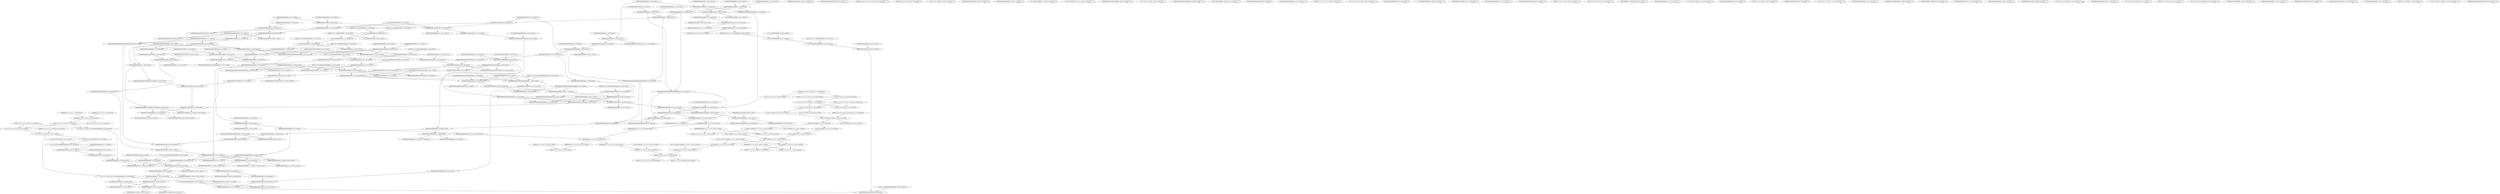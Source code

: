 digraph G {
    "000000000000000000000000000000_15-45:15-LEN:30" -> "0000000000000000000_28-46:633-LEN:19";
    "000000000000000000000000000000_15-45:15-LEN:30" -> "0000000000000000000000_28-50:15-LEN:22";
    "0000000000000001000_16-34:11-LEN:19" -> "0000000000000001000_16-34:11-LEN:19";
    "0000000000000000000000_6-28:11-LEN:22" -> "0000000000000000000000_6-28:11-LEN:22";
    "00000011111111111111110110101_3-32:13-LEN:29" -> "00000011111111111111110110101_3-32:13-LEN:29";
    "1111111000000000000_8-26:340-LEN:19" -> "1111110000000000000_9-28:11-LEN:19";
    "1111111000000000000_8-26:340-LEN:19" -> "1111110000000000000_9-27:366-LEN:19";
    "1100000000000000000_13-31:447-LEN:19" -> "1000000000000000000_14-32:471-LEN:19";
    "11111111111101111110_10-29:129-LEN:20" -> "11111111110111111010011_12-34:161-LEN:23";
    "0000000000000000111_36-54:200-LEN:19" -> "0000000000000001111000_37-58:233-LEN:22";
    "0000000000000000111_36-54:200-LEN:19" -> "0000000000000001110_37-56:12-LEN:19";
    "0000011101111111110_37-56:11-LEN:19" -> "0000011101111111110_37-56:11-LEN:19";
    "1111111111111010101_13-32:11-LEN:19" -> "1111111111111010101_13-32:11-LEN:19";
    "000000000000100000000_20-40:11-LEN:21" -> "000000000000100000000_20-40:11-LEN:21";
    "0000000000000000001_32-50:256-LEN:19" -> "000000000000000001011110000_33-59:25-LEN:27";
    "0000000000000000001_32-50:256-LEN:19" -> "000000000000000001111110000_33-59:215-LEN:27";
    "0000000000000000001_32-50:256-LEN:19" -> "00000000000000000111110_33-56:13-LEN:23";
    "00000000000000000000_20-40:11-LEN:20" -> "00000000000000000000_20-40:11-LEN:20";
    "0000000000000000000_11-29:935-LEN:19" -> "000000000000000000100_12-32:219-LEN:21";
    "0000000000000000000_11-29:935-LEN:19" -> "0000000000000000000_12-30:737-LEN:19";
    "0000000000000000000_11-29:935-LEN:19" -> "000000000000000000000000000000000000_12-48:22-LEN:36";
    "0000000000000001111000_37-58:233-LEN:22" -> "0000000000011110000_41-59:154-LEN:19";
    "0000000000000001111000_37-58:233-LEN:22" -> "0000000000011110001_41-59:47-LEN:19";
    "00000001111111111111111_2-24:143-LEN:23" -> "00111111111111111101_7-27:11-LEN:20";
    "00000001111111111111111_2-24:143-LEN:23" -> "001111111111111111101_7-27:164-LEN:21";
    "0000000000000000000_29-47:653-LEN:19" -> "0000000000000000000_30-48:711-LEN:19";
    "0000000000000000000_4-22:588-LEN:19" -> "000000000000000000000000000000000000_5-41:23-LEN:36";
    "0000000000000000000_4-22:588-LEN:19" -> "0000000000000000000_5-23:985-LEN:19";
    "11111111110111111010011_12-34:161-LEN:23" -> "1111101111110100110_17-35:12-LEN:19";
    "11111111110111111010011_12-34:161-LEN:23" -> "1111101111110100111_17-35:161-LEN:19";
    "00000000000100000000_29-49:12-LEN:20" -> "00000000010000000000_32-51:223-LEN:20";
    "0001000011010111111100000000000_19-49:57-LEN:31" -> "1111111000000000000_32-50:75-LEN:19";
    "0000000000000000000_17-35:1233-LEN:19" -> "0000000000000000000_18-36:1225-LEN:19";
    "0000000000000000000_17-35:1233-LEN:19" -> "00000000000000000000000_18-41:19-LEN:23";
    "1101001111000001111_27-45:142-LEN:19" -> "10100111100000111111_28-47:140-LEN:20";
    "1101001111000001111_27-45:142-LEN:19" -> "101001111000001111111111111_28-55:13-LEN:27";
    "1000000000000000000_4-23:13-LEN:19" -> "0000000000000000000_5-24:35-LEN:19";
    "1111111111101101011111000000000000000_15-51:48-LEN:37" -> "111000000000000000111_34-54:60-LEN:21";
    "1111111111101101011111000000000000000_15-51:48-LEN:37" -> "111000000000000000000_34-54:15-LEN:21";
    "0000000000000000000000_7-29:29-LEN:22" -> "0000000000000000000000_11-33:15-LEN:22";
    "0000000000000000000000_7-29:29-LEN:22" -> "000000000000000000100_11-32:11-LEN:21";
    "00000000000000000010000_4-26:142-LEN:23" -> "0000000000000100001_9-28:12-LEN:19";
    "00000000000000000010000_4-26:142-LEN:23" -> "0000000000000100001_9-27:134-LEN:19";
    "1111111000000000000_32-50:75-LEN:19" -> "11111100000000000000001_33-55:105-LEN:23";
    "1000000000000000100_14-32:14-LEN:19" -> "00000000000000010000000_15-37:219-LEN:23";
    "0000000000000000000_27-45:636-LEN:19" -> "0000000000000000000_28-46:633-LEN:19";
    "0000000000000000000_27-45:636-LEN:19" -> "0000000000000000000000_28-50:15-LEN:22";
    "11110100110000001111_25-45:11-LEN:20" -> "11110100110000001111_25-45:11-LEN:20";
    "1000001111111000000000000_1-26:22-LEN:25" -> "1111110000000000000_9-28:11-LEN:19";
    "1000001111111000000000000_1-26:22-LEN:25" -> "1111110000000000000_9-27:366-LEN:19";
    "1000000001101000000_30-48:240-LEN:19" -> "0000000011010000000_31-49:252-LEN:19";
    "1010000000000000000_30-48:177-LEN:19" -> "0100000000000000000_31-49:188-LEN:19";
    "000000000000000000000000000000000000_5-41:23-LEN:36" -> "0000000000000000000_24-42:660-LEN:19";
    "000000000000000000000000000000000000_5-41:23-LEN:36" -> "000000000000000000111_24-44:190-LEN:21";
    "0000000000000000000_19-38:11-LEN:19" -> "0000000000000000000000000000_21-49:19-LEN:28";
    "0000000000000000000_19-38:11-LEN:19" -> "0000000000000000001101000000_21-48:15-LEN:28";
    "0000000000000000000_19-38:11-LEN:19" -> "0000000000000000000_21-39:1106-LEN:19";
    "000000000000000000100_12-32:219-LEN:21" -> "00000000000000010000000_15-37:219-LEN:23";
    "111010011000000111111111_26-50:12-LEN:24" -> "111010011000000111111111_26-50:12-LEN:24";
    "0000000000001000011010_10-31:106-LEN:22" -> "00000000100001101011111_14-36:80-LEN:23";
    "0000000000001000011010_10-31:106-LEN:22" -> "0000000010000110101111_14-36:13-LEN:22";
    "11111111111111110110_10-29:151-LEN:20" -> "111111111111110110101_12-32:157-LEN:21";
    "0000000000000100000000000_16-40:11-LEN:25" -> "0000000000000100000000000_16-40:11-LEN:25";
    "1000000000000000000000_1-24:19-LEN:22" -> "00000000000000000000000_5-29:53-LEN:23";
    "0000100000000110100_26-44:211-LEN:19" -> "00010000000011010000000001110_27-56:14-LEN:29";
    "0000100000000110100_26-44:211-LEN:19" -> "000100000000110100000_27-47:214-LEN:21";
    "0000000000000000000_20-38:1279-LEN:19" -> "0000000000000000000000000000_21-49:19-LEN:28";
    "0000000000000000000_20-38:1279-LEN:19" -> "0000000000000000001101000000_21-48:15-LEN:28";
    "0000000000000000000_20-38:1279-LEN:19" -> "0000000000000000000_21-39:1106-LEN:19";
    "11111000000000000000000_10-33:15-LEN:23" -> "0000000000000000000000000_15-40:38-LEN:25";
    "0000000000000000000_2-21:29-LEN:19" -> "0000000000000000000_4-22:588-LEN:19";
    "0000000000000000000_2-21:29-LEN:19" -> "00000000000000000010000_4-26:142-LEN:23";
    "0000000000000000000_2-21:29-LEN:19" -> "00000000000000000000000000000_4-33:19-LEN:29";
    "0000000000000000000_10-28:1028-LEN:19" -> "0000000000000000000_11-29:935-LEN:19";
    "0000000000000000000_10-28:1028-LEN:19" -> "0000000000000000000000_11-33:59-LEN:22";
    "0000000000000000000_10-28:1028-LEN:19" -> "0000000000000000001_11-30:62-LEN:19";
    "000000000000000000100000000_23-49:221-LEN:27" -> "00000000010000000000_32-51:223-LEN:20";
    "00000000000000000000000000000000_17-49:30-LEN:32" -> "000000000000000000111_31-52:11-LEN:21";
    "00000000000000000000000000000000_17-49:30-LEN:32" -> "0000000000000000000000_31-53:15-LEN:22";
    "0000000000000000000_4-23:16-LEN:19" -> "000000000000000000000000_5-29:32-LEN:24";
    "11111111011010100000_17-37:11-LEN:20" -> "1111110110101000000000000000_20-47:150-LEN:28";
    "00000000000000000000000_5-28:118-LEN:23" -> "0000000000000000000_10-29:107-LEN:19";
    "00000000000000000000000_5-28:118-LEN:23" -> "0000000000000000001_10-30:12-LEN:19";
    "0000000011111111111_1-19:53-LEN:19" -> "00000001111111111111111_2-24:143-LEN:23";
    "0100000000000000001_37-55:11-LEN:19" -> "1000000000000000010_38-56:123-LEN:19";
    "0000000000000000000_1-20:18-LEN:19" -> "0000000000000000000_2-21:29-LEN:19";
    "0000000000000000001_34-52:219-LEN:19" -> "000000000000000001110000_35-59:14-LEN:24";
    "0000000000000000001_34-52:219-LEN:19" -> "0000000000000000011_35-53:204-LEN:19";
    "11000000000000000000_13-33:38-LEN:20" -> "00000000000000000000000_15-38:96-LEN:23";
    "111000000000000000111_34-54:60-LEN:21" -> "0000000000000001111000_37-58:233-LEN:22";
    "111000000000000000111_34-54:60-LEN:21" -> "0000000000000001110_37-56:12-LEN:19";
    "00000000000000000000000000000_4-33:19-LEN:29" -> "0000000000000000000000000_15-40:38-LEN:25";
    "0001111000001111111_30-48:11-LEN:19" -> "0011110000011111111_31-49:157-LEN:19";
    "01111000001111111111111_32-55:13-LEN:23" -> "0000011111111111110000_37-59:13-LEN:22";
    "01111000001111111111111_32-55:13-LEN:23" -> "0000011111111111111_37-56:11-LEN:19";
    "1111111101111101001_14-33:11-LEN:19" -> "1111111101111101001_14-33:11-LEN:19";
    "000000000001000000000000000_3-29:19-LEN:27" -> "000000000001000000000000000_3-29:19-LEN:27";
    "00000000000000000000_13-33:60-LEN:20" -> "00000000000000000000000_15-38:96-LEN:23";
    "11111101101000000000000000000_20-49:16-LEN:29" -> "0000000000000000000_31-50:28-LEN:19";
    "0000000000000000000000000000_5-33:17-LEN:28" -> "0000000000000000000_16-34:1168-LEN:19";
    "0000000000000000000000000000_5-33:17-LEN:28" -> "000000000000000000000_16-37:12-LEN:21";
    "0000000000000000000000000000_5-33:17-LEN:28" -> "0000000000000000001000000000_16-43:14-LEN:28";
    "1000000000000000000_1-20:28-LEN:19" -> "0000000000000000000_2-21:51-LEN:19";
    "0000000000000000000_2-21:51-LEN:19" -> "000000000000000000100001101011111_3-36:22-LEN:33";
    "0000000000000000000_2-21:51-LEN:19" -> "00000000000000000000_3-23:59-LEN:20";
    "11111000000000000000000_10-33:13-LEN:23" -> "0000000000000000000000000000_15-43:22-LEN:28";
    "0001100000000000111000_36-58:11-LEN:22" -> "0001100000000000111000_36-58:11-LEN:22";
    "0000000000000000000000_15-38:12-LEN:22" -> "000000000000000000000_20-41:84-LEN:21";
    "1000000000000000000_4-23:13-LEN:19" -> "00000000000000000000_5-25:30-LEN:20";
    "1101000000000000000_29-47:14-LEN:19" -> "1010000000000000000_30-48:177-LEN:19";
    "1111100000000000000_10-28:402-LEN:19" -> "1111000000000000000000_11-33:24-LEN:22";
    "1111100000000000000_10-28:402-LEN:19" -> "1111000000000000000_11-29:403-LEN:19";
    "0000011111111111110111111010011_3-34:16-LEN:31" -> "1111101111110100110_17-35:12-LEN:19";
    "0000011111111111110111111010011_3-34:16-LEN:31" -> "1111101111110100111_17-35:161-LEN:19";
    "1000000000000000000_32-50:204-LEN:19" -> "000000000000000000111110000_33-59:56-LEN:27";
    "1000000000000000000_32-50:204-LEN:19" -> "0000000000000000000_33-51:618-LEN:19";
    "0000000000000000000_16-34:1168-LEN:19" -> "0000000000000000000_17-35:1233-LEN:19";
    "0000000000000000000_16-34:1168-LEN:19" -> "00000000000000000000000000000000_17-49:30-LEN:32";
    "0000000000000000000000000_5-30:24-LEN:25" -> "00000000000000000000_13-33:60-LEN:20";
    "0000000000000000000000000_5-30:24-LEN:25" -> "0000000000000000000_13-31:703-LEN:19";
    "0000000000000000000000_11-33:59-LEN:22" -> "00000000000000000000000_15-38:97-LEN:23";
    "1000000000000000000_5-23:12-LEN:19" -> "000000000000000000000000000000000000_6-42:21-LEN:36";
    "1000000000000000000_5-23:12-LEN:19" -> "0000000000000000000_6-24:982-LEN:19";
    "00000000100001101011111_14-36:80-LEN:23" -> "0001000011010111111100000000000_19-49:57-LEN:31";
    "00000000100001101011111_14-36:80-LEN:23" -> "0001000011010111110_19-37:18-LEN:19";
    "000000000000000000000_2-23:13-LEN:21" -> "00000000000000000000_5-25:30-LEN:20";
    "1100111100000111111_29-47:15-LEN:19" -> "1001111000001111111_30-48:155-LEN:19";
    "0000000000000000000_9-29:11-LEN:19" -> "0000000000000000000_9-29:11-LEN:19";
    "0000000000000000000_31-49:726-LEN:19" -> "0000000000000000001_32-50:256-LEN:19";
    "0000000000000000000_31-49:726-LEN:19" -> "0000000000000000000_32-51:11-LEN:19";
    "0000000000000000000_31-49:726-LEN:19" -> "000000000000000000111110000_32-59:19-LEN:27";
    "0000000000000000000_31-49:726-LEN:19" -> "0000000000000000000_32-50:464-LEN:19";
    "11111111111011010100000_15-37:129-LEN:23" -> "1111110110101000000000000000_20-47:150-LEN:28";
    "0000000000000000000000000_15-40:38-LEN:25" -> "000000000000000000100000000_23-49:221-LEN:27";
    "0000000000000000000000000_15-40:38-LEN:25" -> "0000000000000000000_23-41:853-LEN:19";
    "00000000000000000000000_3-26:17-LEN:23" -> "00000000000000000000_9-29:19-LEN:20";
    "00000000000000000000000_3-26:17-LEN:23" -> "000000000000000000100_9-29:17-LEN:21";
    "00000000000000000000000_3-26:17-LEN:23" -> "0000000000000000000_9-27:1036-LEN:19";
    "000000000000000000000_20-41:84-LEN:21" -> "000000000000000000111_23-44:12-LEN:21";
    "000000000000000000000_20-41:84-LEN:21" -> "000000000000000000000000_23-47:59-LEN:24";
    "0000000000000000000_22-41:70-LEN:19" -> "00000000000000000011111111_23-49:16-LEN:26";
    "0000000000000000000_22-41:70-LEN:19" -> "00000000000000000000000000_23-49:50-LEN:26";
    "0000000000000000000_18-36:1225-LEN:19" -> "00000000000000000010_19-38:12-LEN:20";
    "0000000000000000000_18-36:1225-LEN:19" -> "0000000000000000000_19-37:1175-LEN:19";
    "000000000000001000000_15-37:11-LEN:21" -> "000000000000001000000_15-37:11-LEN:21";
    "1000000011111111111_1-19:25-LEN:19" -> "00000001111111111111111_2-24:143-LEN:23";
    "0000011111111111111110_4-26:11-LEN:22" -> "0000011111111111111110_4-26:11-LEN:22";
    "0000000000000000000_28-46:633-LEN:19" -> "0000000000000000000_29-47:653-LEN:19";
    "1111111111111110110101_10-32:11-LEN:22" -> "1111111111111110110101_10-32:11-LEN:22";
    "0000000000000000000_10-29:107-LEN:19" -> "00000000000000000010000000_11-37:37-LEN:26";
    "0000000000000000000_10-29:107-LEN:19" -> "0000000000000000000000_11-33:68-LEN:22";
    "0000000011010000000_31-49:252-LEN:19" -> "0000000110100000001111110000_32-59:21-LEN:28";
    "0000000011010000000_31-49:252-LEN:19" -> "0000000110100000000001_32-53:245-LEN:22";
    "1000000000000000000_4-23:12-LEN:19" -> "000000000000000000000000_5-29:32-LEN:24";
    "0000000000000000000_24-42:660-LEN:19" -> "00000000000000000000000000_25-51:11-LEN:26";
    "0000000000000000000_24-42:660-LEN:19" -> "0000000000000000000_25-43:658-LEN:19";
    "0001000000000000000_3-21:13-LEN:19" -> "0001000000000000000_3-21:13-LEN:19";
    "100000111111100000000000_1-25:19-LEN:24" -> "1111111000000000000_8-26:340-LEN:19";
    "0000001000000000000000000_5-29:13-LEN:25" -> "000000000000000000100_12-32:219-LEN:21";
    "0000001000000000000000000_5-29:13-LEN:25" -> "0000000000000000000_12-30:737-LEN:19";
    "0000001000000000000000000_5-29:13-LEN:25" -> "000000000000000000000000000000000000_12-48:22-LEN:36";
    "00000000000000010000000_15-37:219-LEN:23" -> "0000000000100000000_20-38:246-LEN:19";
    "1111100000000000000010_34-56:12-LEN:22" -> "1111100000000000000010_34-56:12-LEN:22";
    "1000000000000000000_1-19:155-LEN:19" -> "00000000000000000000_2-21:440-LEN:20";
    "00000000000000000000_3-23:15-LEN:20" -> "0000000000000000000_5-24:35-LEN:19";
    "0000000000000000000000_27-49:36-LEN:22" -> "00000000000000000011111100_31-57:20-LEN:26";
    "0000000000000000000000_27-49:36-LEN:22" -> "000000000000000000000_31-52:19-LEN:21";
    "100000011111111111111011111_1-27:138-LEN:27" -> "11111111111101111110_10-29:129-LEN:20";
    "100000011111111111111011111_1-27:138-LEN:27" -> "11111111111101111111_10-30:20-LEN:20";
    "1110000000000000000_12-30:439-LEN:19" -> "1100000000000000000_13-31:447-LEN:19";
    "1110000000000000000_12-30:439-LEN:19" -> "11000000000000000000_13-33:38-LEN:20";
    "000000000000000000000000_3-27:21-LEN:24" -> "0000000000000000000_10-28:1028-LEN:19";
    "000000000000000000000000_3-27:21-LEN:24" -> "000000000000000000000000000000000000_10-46:22-LEN:36";
    "0000000000000000000_30-48:711-LEN:19" -> "0000000000000000000_31-49:726-LEN:19";
    "10000011111110000000000000_1-27:24-LEN:26" -> "1111100000000000000_10-28:402-LEN:19";
    "0000000000000000000_26-44:661-LEN:19" -> "0000000000000000000_27-45:636-LEN:19";
    "0000000000000000000_26-44:661-LEN:19" -> "0000000000000000000000_27-49:36-LEN:22";
    "0000000000000000000_13-31:703-LEN:19" -> "0000000000000000000_14-32:691-LEN:19";
    "0000000000000000000_13-31:703-LEN:19" -> "000000000000000000000000000000000_14-47:17-LEN:33";
    "1111110110101000000000000000_20-47:150-LEN:28" -> "1010000000000000000_30-48:177-LEN:19";
    "0000000000000000000_5-23:985-LEN:19" -> "000000000000000000000000000000000000_6-42:21-LEN:36";
    "0000000000000000000_5-23:985-LEN:19" -> "0000000000000000000_6-24:982-LEN:19";
    "0000011111111111110111111010011110_3-37:16-LEN:34" -> "1101111110100111100000111_20-44:152-LEN:25";
    "0000000000000000000_7-25:1031-LEN:19" -> "0000000000000000001000_8-29:17-LEN:22";
    "0000000000000000000_7-25:1031-LEN:19" -> "0000000000000000000_8-26:1048-LEN:19";
    "0000000000000000000_12-30:737-LEN:19" -> "00000000000000000000_13-33:60-LEN:20";
    "0000000000000000000_12-30:737-LEN:19" -> "0000000000000000000_13-31:703-LEN:19";
    "0000000000001000000_19-37:11-LEN:19" -> "0000000000001000000_19-37:11-LEN:19";
    "0000000000000000000_30-49:12-LEN:19" -> "0000000000000000000_31-50:28-LEN:19";
    "0000000000000000000_33-51:618-LEN:19" -> "0000000000000000001_34-52:219-LEN:19";
    "0000000000000000000_33-51:618-LEN:19" -> "0000000000000000000_34-53:11-LEN:19";
    "0000000000000000000_33-51:618-LEN:19" -> "0000000000000000000_34-52:383-LEN:19";
    "0000000000111111111_32-50:145-LEN:19" -> "0000000001111111110111_33-54:13-LEN:22";
    "0000000000111111111_32-50:145-LEN:19" -> "000000000111111111111_33-53:121-LEN:21";
    "000100000000000000000_5-25:12-LEN:21" -> "000100000000000000000_5-25:12-LEN:21";
    "000000000000000000000_35-56:11-LEN:21" -> "000000000000000000000_35-56:11-LEN:21";
    "00001111111000000000000000000_3-32:18-LEN:29" -> "0000000000000000000000000000000000_15-49:18-LEN:34";
    "00001111111000000000000000000_3-32:18-LEN:29" -> "000000000000000000100000000_15-41:14-LEN:27";
    "00001111111000000000000000000_3-32:18-LEN:29" -> "0000000000000000000_15-33:1156-LEN:19";
    "0000001111111111111_36-54:132-LEN:19" -> "0000011111111111111_37-55:283-LEN:19";
    "1111111100000000000_31-49:11-LEN:19" -> "1111111000000000000_32-50:75-LEN:19";
    "000000000000000000000000_23-47:59-LEN:24" -> "0000000000000000000_30-48:711-LEN:19";
    "0000000000000000000_23-41:853-LEN:19" -> "0000000000000000000_24-42:660-LEN:19";
    "0000000000000000000_23-41:853-LEN:19" -> "000000000000000000111_24-44:190-LEN:21";
    "1000001111111100000000000_1-25:258-LEN:25" -> "1111111000000000000_8-26:340-LEN:19";
    "0000000000000000000_19-37:1175-LEN:19" -> "0000000000000000000_20-38:1279-LEN:19";
    "0000000000000000000_19-37:1175-LEN:19" -> "00000000000000000000000000000_20-49:14-LEN:29";
    "0000011111111111111_37-55:283-LEN:19" -> "0000111111111111111110_38-59:85-LEN:22";
    "0000011111111111111_37-55:283-LEN:19" -> "0000111111111111110000_38-59:140-LEN:22";
    "00000000000000000011111111_23-49:16-LEN:26" -> "0000000000111111111_32-50:145-LEN:19";
    "000011111111111110111_4-25:11-LEN:21" -> "000011111111111110111_4-25:11-LEN:21";
    "00000000000000000010000000_11-37:37-LEN:26" -> "0000000000100000000_20-38:246-LEN:19";
    "0000000000000001111_27-45:164-LEN:19" -> "0000000000000011111111_28-49:148-LEN:22";
    "0000000000000001111_27-45:164-LEN:19" -> "000000000000001111111111111_28-55:15-LEN:27";
    "0000000000000000000000000000000000_2-36:27-LEN:34" -> "00000000000000000010_19-38:12-LEN:20";
    "0000000000000000000000000000000000_2-36:27-LEN:34" -> "0000000000000000000_19-37:1175-LEN:19";
    "000000000000000000000000_5-29:32-LEN:24" -> "000000000000000000100_12-32:219-LEN:21";
    "000000000000000000000000_5-29:32-LEN:24" -> "0000000000000000000_12-30:737-LEN:19";
    "000000000000000000000000_5-29:32-LEN:24" -> "000000000000000000000000000000000000_12-48:22-LEN:36";
    "0000000000000000000000000000_15-43:22-LEN:28" -> "0000000000000000000_26-44:661-LEN:19";
    "0000000000100000000_20-38:246-LEN:19" -> "00000000010000000000_21-40:16-LEN:20";
    "0000000000100000000_20-38:246-LEN:19" -> "00000000010000000010100000000001110_21-56:14-LEN:35";
    "0000000000100000000_20-38:246-LEN:19" -> "00000000010000000011010_21-43:200-LEN:23";
    "000000000000000000111_24-44:190-LEN:21" -> "0000000000000001110_27-45:19-LEN:19";
    "000000000000000000111_24-44:190-LEN:21" -> "0000000000000001111_27-45:164-LEN:19";
    "00111111111111011111_6-27:11-LEN:20" -> "00111111111111011111_6-27:11-LEN:20";
    "0000000001111111110111_33-54:13-LEN:22" -> "0000011111111101111_37-55:21-LEN:19";
    "000000000000000000100000000_10-38:20-LEN:27" -> "00000000010000000000_21-40:16-LEN:20";
    "000000000000000000100000000_10-38:20-LEN:27" -> "00000000010000000010100000000001110_21-56:14-LEN:35";
    "000000000000000000100000000_10-38:20-LEN:27" -> "00000000010000000011010_21-43:200-LEN:23";
    "111000000000000000000_34-54:15-LEN:21" -> "00000000000000000000000_37-59:226-LEN:23";
    "111000000000000000000_34-54:15-LEN:21" -> "00000000000000000010_37-56:20-LEN:20";
    "00000000000111110000_39-59:13-LEN:20" -> "00000000000111110000_39-59:13-LEN:20";
    "1111000000000000000000_11-33:24-LEN:22" -> "00000000000000000000000_15-38:97-LEN:23";
    "0000000000000000000_22-40:1104-LEN:19" -> "000000000000000000100000000_23-49:221-LEN:27";
    "0000000000000000000_22-40:1104-LEN:19" -> "0000000000000000000_23-41:853-LEN:19";
    "000000000111111111111_33-53:121-LEN:21" -> "0000001111111111111_36-54:132-LEN:19";
    "0000000000000000001101000000_21-48:15-LEN:28" -> "0000000011010000000_31-49:252-LEN:19";
    "0000000000000000000_36-54:268-LEN:19" -> "00000000000000000000000_37-59:226-LEN:23";
    "0000000000000000000_36-54:268-LEN:19" -> "00000000000000000010_37-56:20-LEN:20";
    "00000011111111111111110110_3-29:13-LEN:26" -> "111111111111110110101_12-32:157-LEN:21";
    "10100111100000111111_28-47:140-LEN:20" -> "1001111000001111111_30-48:155-LEN:19";
    "1000111111111111000000000000000000_1-34:63-LEN:34" -> "0000000000000000000_17-35:1233-LEN:19";
    "1000111111111111000000000000000000_1-34:63-LEN:34" -> "00000000000000000000000000000000_17-49:30-LEN:32";
    "1101000000000000000_35-53:11-LEN:19" -> "1101000000000000000_35-53:11-LEN:19";
    "1111101001110000011_24-43:11-LEN:19" -> "1111101001110000011_24-43:11-LEN:19";
    "000000000000000000000000000000000000_6-42:21-LEN:36" -> "00000000000000000000000000_25-51:11-LEN:26";
    "000000000000000000000000000000000000_6-42:21-LEN:36" -> "0000000000000000000_25-43:658-LEN:19";
    "100100000000000000000_1-21:122-LEN:21" -> "1000000000000000000_4-22:351-LEN:19";
    "0010000000000000000_3-21:11-LEN:19" -> "0010000000000000000_3-21:11-LEN:19";
    "0000000110100000000001_32-53:245-LEN:22" -> "000110100000000001100_36-57:15-LEN:21";
    "0000000110100000000001_32-53:245-LEN:22" -> "000110100000000001110000_36-59:223-LEN:24";
    "1000001111111000000000000000_1-29:25-LEN:28" -> "1110000000000000000_12-30:439-LEN:19";
    "1000000000000000000_14-32:471-LEN:19" -> "0000000000000000000000000000000000_15-49:18-LEN:34";
    "1000000000000000000_14-32:471-LEN:19" -> "000000000000000000100000000_15-41:14-LEN:27";
    "1000000000000000000_14-32:471-LEN:19" -> "0000000000000000000_15-33:1156-LEN:19";
    "00000000000000000000000000000000_2-34:19-LEN:32" -> "0000000000000000000_17-35:1233-LEN:19";
    "00000000000000000000000000000000_2-34:19-LEN:32" -> "00000000000000000000000000000000_17-49:30-LEN:32";
    "0000000000000011111111_28-49:148-LEN:22" -> "0000000000111111111_32-50:145-LEN:19";
    "11011111111011110000011111111_20-49:13-LEN:29" -> "01111000001111111111111_32-55:13-LEN:23";
    "11011111111011110000011111111_20-49:13-LEN:29" -> "01111000001111111111_32-51:141-LEN:20";
    "0000000000000100001_9-27:134-LEN:19" -> "00000000000010000111_10-30:15-LEN:20";
    "0000000000000100001_9-27:134-LEN:19" -> "0000000000001000011010_10-31:106-LEN:22";
    "1111110000000000000_9-27:366-LEN:19" -> "1111100000000000000_10-28:402-LEN:19";
    "0010000000000000000_30-48:12-LEN:19" -> "0100000000000000000_31-49:188-LEN:19";
    "101001111000001111111111111_28-55:13-LEN:27" -> "0000011111111111111110_37-59:12-LEN:22";
    "101001111000001111111111111_28-55:13-LEN:27" -> "0000011111111111110_37-56:14-LEN:19";
    "00000000010000000011010_21-43:200-LEN:23" -> "0000100000000110100_26-44:211-LEN:19";
    "010011000000111111111111_29-53:13-LEN:24" -> "0000001111111111111_36-54:132-LEN:19";
    "00001111110000000000000000_3-30:19-LEN:26" -> "1100000000000000000_13-31:447-LEN:19";
    "00001111110000000000000000_3-30:19-LEN:26" -> "11000000000000000000_13-33:38-LEN:20";
    "000100000000110100000_27-47:214-LEN:21" -> "1000000001101000000_30-48:240-LEN:19";
    "0011110000011111111_31-49:157-LEN:19" -> "01111000001111111111111_32-55:13-LEN:23";
    "0011110000011111111_31-49:157-LEN:19" -> "01111000001111111111_32-51:141-LEN:20";
    "0000000000000000000_1-20:18-LEN:19" -> "0000000000000000000_2-21:51-LEN:19";
    "0000000000000000000000_11-33:68-LEN:22" -> "0000000000000000000000_15-37:122-LEN:22";
    "0100000000000000000_31-49:188-LEN:19" -> "1000000000000000000_32-50:204-LEN:19";
    "11110111111010011110_18-37:151-LEN:20" -> "1101111110100111100000111_20-44:152-LEN:25";
    "111111111111110110101_12-32:157-LEN:21" -> "1111111111101101011111000000000000000_15-51:48-LEN:37";
    "111111111111110110101_12-32:157-LEN:21" -> "11111111111011010100000_15-37:129-LEN:23";
    "001111111111111111101_7-27:164-LEN:21" -> "11111111111111110110_10-29:151-LEN:20";
    "001111111111111111101_7-27:164-LEN:21" -> "111111111111111101111100000000000000000_10-49:16-LEN:39";
    "0000111111111111011_4-24:11-LEN:19" -> "0000111111111111011_4-24:11-LEN:19";
    "0000000000000000000_9-28:12-LEN:19" -> "0000000000000000000_9-28:12-LEN:19";
    "000000000000000000000_2-23:11-LEN:21" -> "0000000000000000000000000_5-30:24-LEN:25";
    "11111100000000000000001_33-55:105-LEN:23" -> "1000000000000000010_38-56:123-LEN:19";
    "1111111110111111110111_13-35:12-LEN:22" -> "1111111110111111110111_13-35:12-LEN:22";
    "0000111111100000000000000_3-28:21-LEN:25" -> "1111000000000000000000_11-33:24-LEN:22";
    "0000111111100000000000000_3-28:21-LEN:25" -> "1111000000000000000_11-29:403-LEN:19";
    "0000000000000000000000_15-37:122-LEN:22" -> "0000000000000000000_20-38:1279-LEN:19";
    "0000000000000000000000_15-37:122-LEN:22" -> "00000000000000000000000000000_20-49:14-LEN:29";
    "0000000000000000001_11-30:62-LEN:19" -> "0000000000000000011000000011010000000_12-49:23-LEN:37";
    "0000000000000000001_11-30:62-LEN:19" -> "00000000000000000100000000110100000_12-47:21-LEN:35";
    "000000000000000000000000000000000000_10-46:22-LEN:36" -> "0000000000000000000_29-47:653-LEN:19";
    "111111111111111101111100000000000000000_10-49:16-LEN:39" -> "1000000000000000000_32-50:204-LEN:19";
    "0000000000000000000_35-53:264-LEN:19" -> "0000000000000000000_36-54:268-LEN:19";
    "0000000000000000011_35-53:204-LEN:19" -> "0000000000000000111_36-54:200-LEN:19";
    "0000000000000000011_35-53:204-LEN:19" -> "000000000000000011100_36-57:13-LEN:21";
    "0000000000000000011000000011010000000_12-49:23-LEN:37" -> "0000000110100000001111110000_32-59:21-LEN:28";
    "0000000000000000011000000011010000000_12-49:23-LEN:37" -> "0000000110100000000001_32-53:245-LEN:22";
    "00000000000000100000_5-24:11-LEN:20" -> "00000000000000100000_5-24:11-LEN:20";
    "001111110100000000000000000_5-31:15-LEN:27" -> "1000000000000000000_14-32:471-LEN:19";
    "0000000000000000000_32-50:464-LEN:19" -> "000000000000000000111110000_33-59:56-LEN:27";
    "0000000000000000000_32-50:464-LEN:19" -> "0000000000000000000_33-51:618-LEN:19";
    "1010111110000000000000000010_28-56:17-LEN:28" -> "000000000000000010000_39-59:140-LEN:21";
    "1001000000000000000000_1-24:20-LEN:22" -> "00000000000000000000000_5-29:53-LEN:23";
    "0000000000000000000_31-50:28-LEN:19" -> "000000000000000000111110000_33-59:56-LEN:27";
    "0000000000000000000_31-50:28-LEN:19" -> "0000000000000000000_33-51:618-LEN:19";
    "0000000000100000000000_17-38:11-LEN:22" -> "0000000000100000000000_17-38:11-LEN:22";
    "10000011111111000000000000000000_1-33:36-LEN:32" -> "0000000000000000000000_15-37:122-LEN:22";
    "0000000000000000000_14-32:691-LEN:19" -> "0000000000000000000000000000000000_15-49:18-LEN:34";
    "0000000000000000000_14-32:691-LEN:19" -> "000000000000000000100000000_15-41:14-LEN:27";
    "0000000000000000000_14-32:691-LEN:19" -> "0000000000000000000_15-33:1156-LEN:19";
    "001000000000000000000_2-23:26-LEN:21" -> "00000000000000000000000_5-28:118-LEN:23";
    "00000000000000000010_37-56:20-LEN:20" -> "000000000000000010000_39-59:140-LEN:21";
    "00000000000000000100000000110100000_12-47:21-LEN:35" -> "1000000001101000000_30-48:240-LEN:19";
    "000000000000001111111111111_28-55:15-LEN:27" -> "0000011111111111111110_37-59:12-LEN:22";
    "000000000000001111111111111_28-55:15-LEN:27" -> "0000011111111111110_37-56:14-LEN:19";
    "0000000000000000000000_31-53:15-LEN:22" -> "0000000000000000000_36-54:268-LEN:19";
    "11010000000001110000_39-59:11-LEN:20" -> "11010000000001110000_39-59:11-LEN:20";
    "1000000000000000000_1-20:11-LEN:19" -> "0000000000000000000_2-21:29-LEN:19";
    "1000000000000000000_15-34:11-LEN:19" -> "0000000000000000000_17-35:1233-LEN:19";
    "1000000000000000000_15-34:11-LEN:19" -> "00000000000000000000000000000000_17-49:30-LEN:32";
    "000000000000000000000000000_10-38:22-LEN:27" -> "0000000000000000000000000000_21-49:19-LEN:28";
    "000000000000000000000000000_10-38:22-LEN:27" -> "0000000000000000001101000000_21-48:15-LEN:28";
    "000000000000000000000000000_10-38:22-LEN:27" -> "0000000000000000000_21-39:1106-LEN:19";
    "1000000000000000000_4-23:11-LEN:19" -> "0000000000000000000000000_5-30:24-LEN:25";
    "00000000000100001010_11-31:11-LEN:20" -> "00000000000100001010_11-31:11-LEN:20";
    "0000100000000000000_30-48:11-LEN:19" -> "0000100000000000000_30-48:11-LEN:19";
    "00000000000000100000_26-46:11-LEN:20" -> "00000000000000100000_26-46:11-LEN:20";
    "00000000000000000000_5-25:30-LEN:20" -> "0000000000000000001000_8-29:17-LEN:22";
    "00000000000000000000_5-25:30-LEN:20" -> "0000000000000000000_8-26:1048-LEN:19";
    "111111111111110110101_11-32:11-LEN:21" -> "111111111111110110101_11-32:11-LEN:21";
    "00000111111111111111101_4-27:13-LEN:23" -> "11111111111111110110_10-29:151-LEN:20";
    "00000111111111111111101_4-27:13-LEN:23" -> "111111111111111101111100000000000000000_10-49:16-LEN:39";
    "00000000000000000000000000_23-49:50-LEN:26" -> "0000000000000000001_32-50:256-LEN:19";
    "00000000000000000000000000_23-49:50-LEN:26" -> "0000000000000000000_32-51:11-LEN:19";
    "00000000000000000000000000_23-49:50-LEN:26" -> "000000000000000000111110000_32-59:19-LEN:27";
    "00000000000000000000000000_23-49:50-LEN:26" -> "0000000000000000000_32-50:464-LEN:19";
    "0000000000000000000000_11-33:15-LEN:22" -> "0000000000000000000000000000_15-43:22-LEN:28";
    "1101111110100111100000111_20-44:152-LEN:25" -> "1101001111000001111_27-45:142-LEN:19";
    "1101111110100111100000111_20-44:152-LEN:25" -> "1101001111000001110_27-45:11-LEN:19";
    "0000000000000000000_25-43:658-LEN:19" -> "0000000000000000000_26-44:661-LEN:19";
    "00000000000000000000000_5-29:53-LEN:23" -> "000000000000000000100000000_10-38:20-LEN:27";
    "00000000000000000000000_5-29:53-LEN:23" -> "000000000000000000000000000_10-38:22-LEN:27";
    "1001111000001111111_30-48:155-LEN:19" -> "0011110000011111111_31-49:157-LEN:19";
    "01111000001111111111_32-51:141-LEN:20" -> "111000001111111111111_34-54:145-LEN:21";
    "00000000000000000000_15-35:11-LEN:20" -> "00000000000000000000_15-35:11-LEN:20";
    "0000000000000000000_21-39:1106-LEN:19" -> "0000000000000000000_22-41:12-LEN:19";
    "0000000000000000000_21-39:1106-LEN:19" -> "0000000000000000000_22-40:1104-LEN:19";
    "1111111101111110100_13-32:11-LEN:19" -> "1111111101111110100_13-32:11-LEN:19";
    "0000111111111111111_5-24:11-LEN:19" -> "0000111111111111111_5-24:11-LEN:19";
    "11111111110110101000000_15-38:11-LEN:23" -> "11111111110110101000000_15-38:11-LEN:23";
    "00000000000000000000_2-21:440-LEN:20" -> "0000000000000000000_4-22:588-LEN:19";
    "00000000000000000000_2-21:440-LEN:20" -> "00000000000000000010000_4-26:142-LEN:23";
    "00000000000000000000_2-21:440-LEN:20" -> "00000000000000000000000000000_4-33:19-LEN:29";
    "101111110100111000001111111111_21-51:13-LEN:30" -> "111000001111111111111_34-54:145-LEN:21";
    "000000011000000000001_32-53:13-LEN:21" -> "000000011000000000001_32-53:13-LEN:21";
    "0000000000000000000_15-34:12-LEN:19" -> "0000000000000000000_15-34:12-LEN:19";
    "0000000000000000000_34-52:383-LEN:19" -> "0000000000000000001110000_35-59:94-LEN:25";
    "0000000000000000000_34-52:383-LEN:19" -> "0000000000000000000_35-53:264-LEN:19";
    "0000000000010000000000_8-29:11-LEN:22" -> "0000000000010000000000_8-29:11-LEN:22";
    "00000000010000000000_32-51:223-LEN:20" -> "00000001000000000000000000_34-59:183-LEN:26";
    "00000000010000000000_32-51:223-LEN:20" -> "0000000100000000000000_34-56:13-LEN:22";
    "0000010000000011010_24-43:11-LEN:19" -> "0000100000000110100_26-44:211-LEN:19";
    "111111111111110110101_11-32:11-LEN:21" -> "111111111111110110101_11-32:11-LEN:21";
    "000000000000000000000000000000000000_12-48:22-LEN:36" -> "0000000000000000000_31-49:726-LEN:19";
    "00000000000000000000000_15-38:96-LEN:23" -> "00000000000000000000_20-40:84-LEN:20";
    "0000000000000000000_5-24:35-LEN:19" -> "0000000000000000000000_7-29:29-LEN:22";
    "0000000000000000000_5-24:35-LEN:19" -> "0000000000000000000_7-25:1031-LEN:19";
    "00000000000000000000000_15-38:97-LEN:23" -> "000000000000000000000_20-41:84-LEN:21";
    "0000000000000000000_6-24:982-LEN:19" -> "0000000000000000000000_7-29:29-LEN:22";
    "0000000000000000000_6-24:982-LEN:19" -> "0000000000000000000_7-25:1031-LEN:19";
    "0000000000000000000_8-26:1048-LEN:19" -> "00000000000000000000_9-29:19-LEN:20";
    "0000000000000000000_8-26:1048-LEN:19" -> "000000000000000000100_9-29:17-LEN:21";
    "0000000000000000000_8-26:1048-LEN:19" -> "0000000000000000000_9-27:1036-LEN:19";
    "1000000000000000000_4-22:351-LEN:19" -> "000000000000000000000000000000000000_5-41:23-LEN:36";
    "1000000000000000000_4-22:351-LEN:19" -> "0000000000000000000_5-23:985-LEN:19";
    "0000000000000000000_9-27:1036-LEN:19" -> "0000000000000000000_10-28:1028-LEN:19";
    "0000000000000000000_9-27:1036-LEN:19" -> "000000000000000000000000000000000000_10-46:22-LEN:36";
    "0000000000000000000_1-19:162-LEN:19" -> "00000000000000000000_2-21:440-LEN:20";
    "0000000000000000000000000_3-28:18-LEN:25" -> "0000000000000000000_11-29:935-LEN:19";
    "0000000000000000000000000_3-28:18-LEN:25" -> "0000000000000000000000_11-33:59-LEN:22";
    "0000000000000000000000000_3-28:18-LEN:25" -> "0000000000000000001_11-30:62-LEN:19";
    "0000000000010000000000_15-36:13-LEN:22" -> "0000000000010000000000_15-36:13-LEN:22";
    "0000000000000000000_15-33:1156-LEN:19" -> "0000000000000000000_16-34:1168-LEN:19";
    "0000000000000000000_15-33:1156-LEN:19" -> "000000000000000000000_16-37:12-LEN:21";
    "0000000000000000000_15-33:1156-LEN:19" -> "0000000000000000001000000000_16-43:14-LEN:28";
    "00000000000000000000_20-40:84-LEN:20" -> "0000000000000000000_22-41:70-LEN:19";
    "00000000000000000000_20-40:84-LEN:20" -> "000000000000000000100_22-43:11-LEN:21";
    "111100000000000000000_1-21:78-LEN:21" -> "1000000000000000000_4-22:351-LEN:19";
    "00000111111111111101111110_3-29:16-LEN:26" -> "11111111110111111010011_12-34:161-LEN:23";
    "0000000000000000000000_15-38:13-LEN:22" -> "00000000000000000000_20-40:84-LEN:20";
    "000011010111111000000000000_23-50:15-LEN:27" -> "11111100000000000000001_33-55:105-LEN:23";
    "1000001111111110111_36-54:11-LEN:19" -> "0000011111111101111_37-55:21-LEN:19";
    "101000000000000000000_4-24:18-LEN:21" -> "0000000000000000000000_7-29:29-LEN:22";
    "101000000000000000000_4-24:18-LEN:21" -> "0000000000000000000_7-25:1031-LEN:19";
    "1110000000000000000_12-31:11-LEN:19" -> "1110000000000000000_12-31:11-LEN:19";
    "1111000000000000000_11-29:403-LEN:19" -> "1110000000000000000_12-30:439-LEN:19";
    "0000000001111111111111_33-55:11-LEN:22" -> "0000011111111111110000_37-59:13-LEN:22";
    "0000000001111111111111_33-55:11-LEN:22" -> "0000011111111111111_37-56:11-LEN:19";
    "1000000000000000010_38-56:123-LEN:19" -> "000000000000000010000_39-59:140-LEN:21";
    "1111101111110100111_17-35:161-LEN:19" -> "11110111111010011110_18-37:151-LEN:20";
    "1111101111110100111_17-35:161-LEN:19" -> "11110111111010011100_18-38:12-LEN:20";
    "1000001111111000000_1-20:12-LEN:19" -> "1000001111111000000_1-20:12-LEN:19";
    "111011111010011110000011_19-43:11-LEN:24" -> "111011111010011110000011_19-43:11-LEN:24";
    "00000000000000000000_3-23:59-LEN:20" -> "00000000000000000000000_5-28:118-LEN:23";
    "0000000000000100000000000_28-53:11-LEN:25" -> "0000000000000100000000000_28-53:11-LEN:25";
    "111000001111111111111_34-54:145-LEN:21" -> "0000011111111111111_37-55:283-LEN:19";
}
